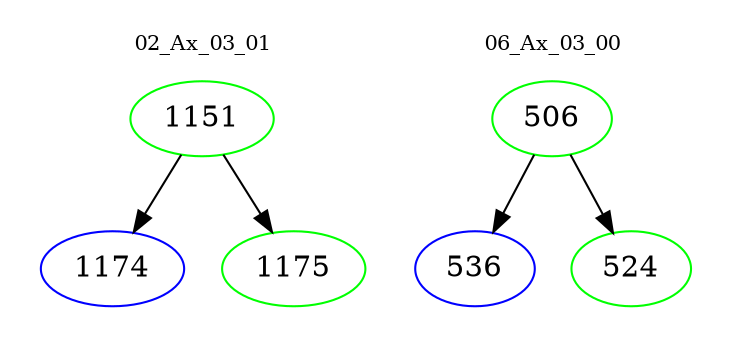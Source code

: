 digraph{
subgraph cluster_0 {
color = white
label = "02_Ax_03_01";
fontsize=10;
T0_1151 [label="1151", color="green"]
T0_1151 -> T0_1174 [color="black"]
T0_1174 [label="1174", color="blue"]
T0_1151 -> T0_1175 [color="black"]
T0_1175 [label="1175", color="green"]
}
subgraph cluster_1 {
color = white
label = "06_Ax_03_00";
fontsize=10;
T1_506 [label="506", color="green"]
T1_506 -> T1_536 [color="black"]
T1_536 [label="536", color="blue"]
T1_506 -> T1_524 [color="black"]
T1_524 [label="524", color="green"]
}
}
